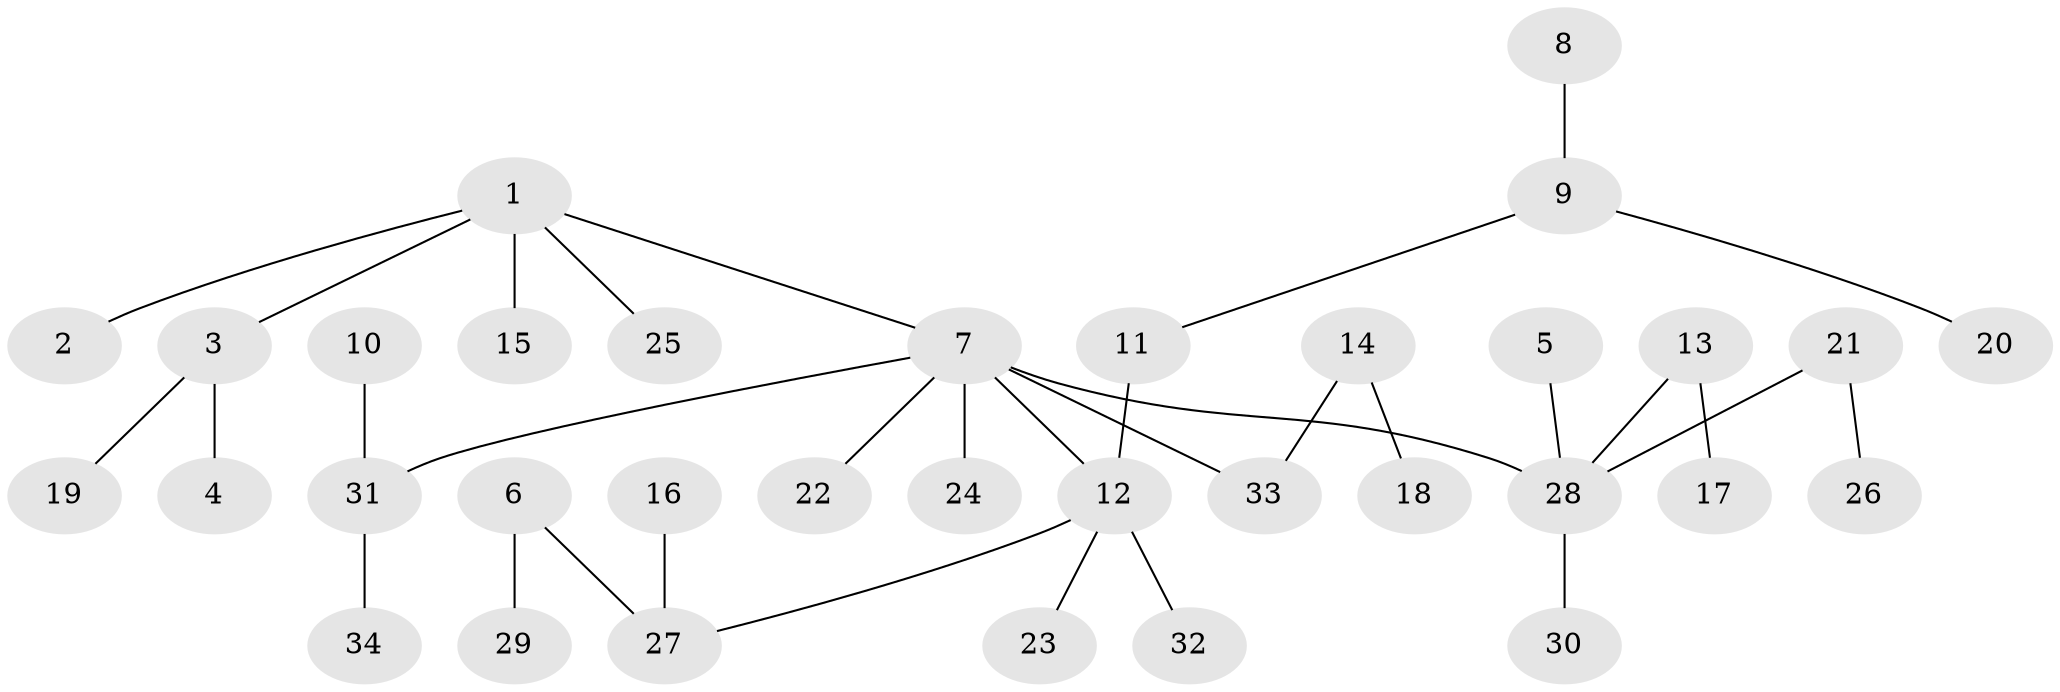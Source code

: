// original degree distribution, {3: 0.14705882352941177, 6: 0.058823529411764705, 4: 0.029411764705882353, 2: 0.29411764705882354, 1: 0.47058823529411764}
// Generated by graph-tools (version 1.1) at 2025/50/03/09/25 03:50:16]
// undirected, 34 vertices, 33 edges
graph export_dot {
graph [start="1"]
  node [color=gray90,style=filled];
  1;
  2;
  3;
  4;
  5;
  6;
  7;
  8;
  9;
  10;
  11;
  12;
  13;
  14;
  15;
  16;
  17;
  18;
  19;
  20;
  21;
  22;
  23;
  24;
  25;
  26;
  27;
  28;
  29;
  30;
  31;
  32;
  33;
  34;
  1 -- 2 [weight=1.0];
  1 -- 3 [weight=1.0];
  1 -- 7 [weight=1.0];
  1 -- 15 [weight=1.0];
  1 -- 25 [weight=1.0];
  3 -- 4 [weight=1.0];
  3 -- 19 [weight=1.0];
  5 -- 28 [weight=1.0];
  6 -- 27 [weight=1.0];
  6 -- 29 [weight=1.0];
  7 -- 12 [weight=1.0];
  7 -- 22 [weight=1.0];
  7 -- 24 [weight=1.0];
  7 -- 28 [weight=1.0];
  7 -- 31 [weight=1.0];
  7 -- 33 [weight=1.0];
  8 -- 9 [weight=1.0];
  9 -- 11 [weight=1.0];
  9 -- 20 [weight=1.0];
  10 -- 31 [weight=1.0];
  11 -- 12 [weight=1.0];
  12 -- 23 [weight=1.0];
  12 -- 27 [weight=1.0];
  12 -- 32 [weight=1.0];
  13 -- 17 [weight=1.0];
  13 -- 28 [weight=1.0];
  14 -- 18 [weight=1.0];
  14 -- 33 [weight=1.0];
  16 -- 27 [weight=1.0];
  21 -- 26 [weight=1.0];
  21 -- 28 [weight=1.0];
  28 -- 30 [weight=1.0];
  31 -- 34 [weight=1.0];
}

